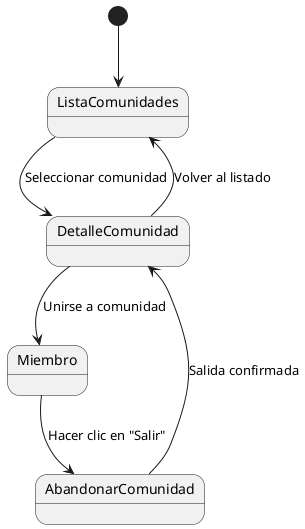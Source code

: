 @startuml
[*] --> ListaComunidades

ListaComunidades --> DetalleComunidad : Seleccionar comunidad
DetalleComunidad --> Miembro : Unirse a comunidad
DetalleComunidad --> ListaComunidades : Volver al listado
Miembro --> AbandonarComunidad : Hacer clic en "Salir"
AbandonarComunidad --> DetalleComunidad : Salida confirmada
@enduml
